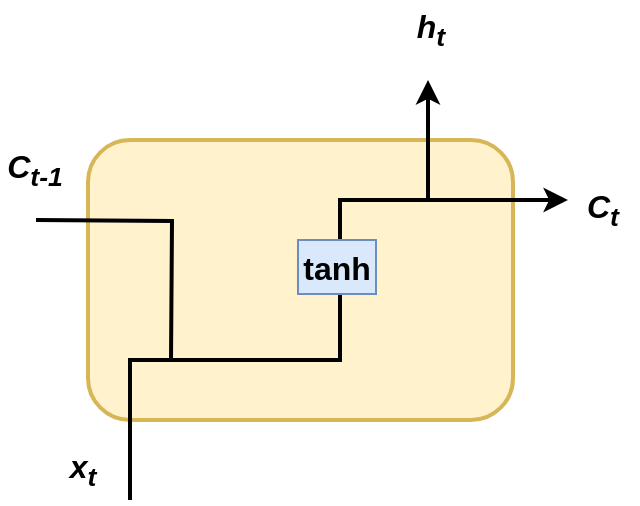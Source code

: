 <mxfile version="15.5.0" type="github">
  <diagram id="6UOroNJXbiZq9FuHnuWe" name="Page-1">
    <mxGraphModel dx="1038" dy="491" grid="1" gridSize="10" guides="1" tooltips="1" connect="1" arrows="1" fold="1" page="1" pageScale="1" pageWidth="827" pageHeight="1169" math="0" shadow="0">
      <root>
        <mxCell id="0" />
        <mxCell id="1" parent="0" />
        <mxCell id="4kn0Fe2N6T0CBwEDAQPX-1" value="" style="rounded=1;whiteSpace=wrap;html=1;fillColor=#fff2cc;strokeColor=#d6b656;shadow=0;sketch=0;strokeWidth=2;" vertex="1" parent="1">
          <mxGeometry x="310" y="210" width="212.5" height="140" as="geometry" />
        </mxCell>
        <mxCell id="4kn0Fe2N6T0CBwEDAQPX-6" value="" style="edgeStyle=elbowEdgeStyle;elbow=horizontal;endArrow=classic;html=1;rounded=0;fontSize=16;strokeWidth=2;" edge="1" parent="1">
          <mxGeometry width="50" height="50" relative="1" as="geometry">
            <mxPoint x="330" y="320" as="sourcePoint" />
            <mxPoint x="550" y="240" as="targetPoint" />
            <Array as="points">
              <mxPoint x="436" y="290" />
              <mxPoint x="366" y="230" />
            </Array>
          </mxGeometry>
        </mxCell>
        <mxCell id="4kn0Fe2N6T0CBwEDAQPX-12" value="&lt;span lang=&quot;EN-US&quot; style=&quot;font-family: &amp;#34;times new roman&amp;#34; , serif&quot;&gt;&lt;span style=&quot;font-family: &amp;#34;helvetica&amp;#34; ; font-size: 16px ; text-align: left&quot;&gt;&lt;b&gt;tanh&lt;/b&gt;&lt;/span&gt;&lt;br&gt;&lt;/span&gt;" style="rounded=0;whiteSpace=wrap;html=1;fillColor=#dae8fc;strokeColor=#6c8ebf;" vertex="1" parent="1">
          <mxGeometry x="415" y="260" width="39" height="27" as="geometry" />
        </mxCell>
        <mxCell id="4kn0Fe2N6T0CBwEDAQPX-17" value="" style="endArrow=classic;html=1;rounded=0;fontSize=16;strokeWidth=2;edgeStyle=orthogonalEdgeStyle;" edge="1" parent="1">
          <mxGeometry width="50" height="50" relative="1" as="geometry">
            <mxPoint x="480" y="240" as="sourcePoint" />
            <mxPoint x="480" y="180" as="targetPoint" />
          </mxGeometry>
        </mxCell>
        <mxCell id="4kn0Fe2N6T0CBwEDAQPX-19" value="&lt;b&gt;&lt;i&gt;h&lt;sub&gt;t&lt;/sub&gt;&lt;/i&gt;&lt;/b&gt;" style="text;html=1;strokeColor=none;fillColor=none;align=center;verticalAlign=middle;whiteSpace=wrap;rounded=0;shadow=0;glass=0;sketch=0;fontSize=16;" vertex="1" parent="1">
          <mxGeometry x="464" y="140" width="35" height="30" as="geometry" />
        </mxCell>
        <mxCell id="4kn0Fe2N6T0CBwEDAQPX-21" value="&lt;b&gt;&lt;i&gt;C&lt;sub&gt;t-1&lt;/sub&gt;&lt;/i&gt;&lt;/b&gt;" style="text;html=1;strokeColor=none;fillColor=none;align=center;verticalAlign=middle;whiteSpace=wrap;rounded=0;shadow=0;glass=0;sketch=0;fontSize=16;" vertex="1" parent="1">
          <mxGeometry x="266" y="210" width="35" height="30" as="geometry" />
        </mxCell>
        <mxCell id="4kn0Fe2N6T0CBwEDAQPX-22" value="&lt;b&gt;&lt;i&gt;x&lt;sub&gt;t&lt;/sub&gt;&lt;/i&gt;&lt;/b&gt;" style="text;html=1;strokeColor=none;fillColor=none;align=center;verticalAlign=middle;whiteSpace=wrap;rounded=0;shadow=0;glass=0;sketch=0;fontSize=16;" vertex="1" parent="1">
          <mxGeometry x="290" y="360" width="35" height="30" as="geometry" />
        </mxCell>
        <mxCell id="4kn0Fe2N6T0CBwEDAQPX-31" value="" style="endArrow=none;html=1;rounded=0;edgeStyle=orthogonalEdgeStyle;strokeWidth=2;" edge="1" parent="1">
          <mxGeometry width="50" height="50" relative="1" as="geometry">
            <mxPoint x="284" y="250" as="sourcePoint" />
            <mxPoint x="351.5" y="320" as="targetPoint" />
          </mxGeometry>
        </mxCell>
        <mxCell id="4kn0Fe2N6T0CBwEDAQPX-32" value="" style="endArrow=none;html=1;rounded=0;strokeWidth=2;edgeStyle=orthogonalEdgeStyle;" edge="1" parent="1">
          <mxGeometry width="50" height="50" relative="1" as="geometry">
            <mxPoint x="330" y="320" as="sourcePoint" />
            <mxPoint x="331" y="390" as="targetPoint" />
            <Array as="points">
              <mxPoint x="331" y="320" />
            </Array>
          </mxGeometry>
        </mxCell>
        <mxCell id="4kn0Fe2N6T0CBwEDAQPX-34" value="&lt;b&gt;&lt;i&gt;C&lt;sub&gt;t&lt;/sub&gt;&lt;/i&gt;&lt;/b&gt;" style="text;html=1;strokeColor=none;fillColor=none;align=center;verticalAlign=middle;whiteSpace=wrap;rounded=0;shadow=0;glass=0;sketch=0;fontSize=16;" vertex="1" parent="1">
          <mxGeometry x="550" y="230" width="35" height="30" as="geometry" />
        </mxCell>
      </root>
    </mxGraphModel>
  </diagram>
</mxfile>
